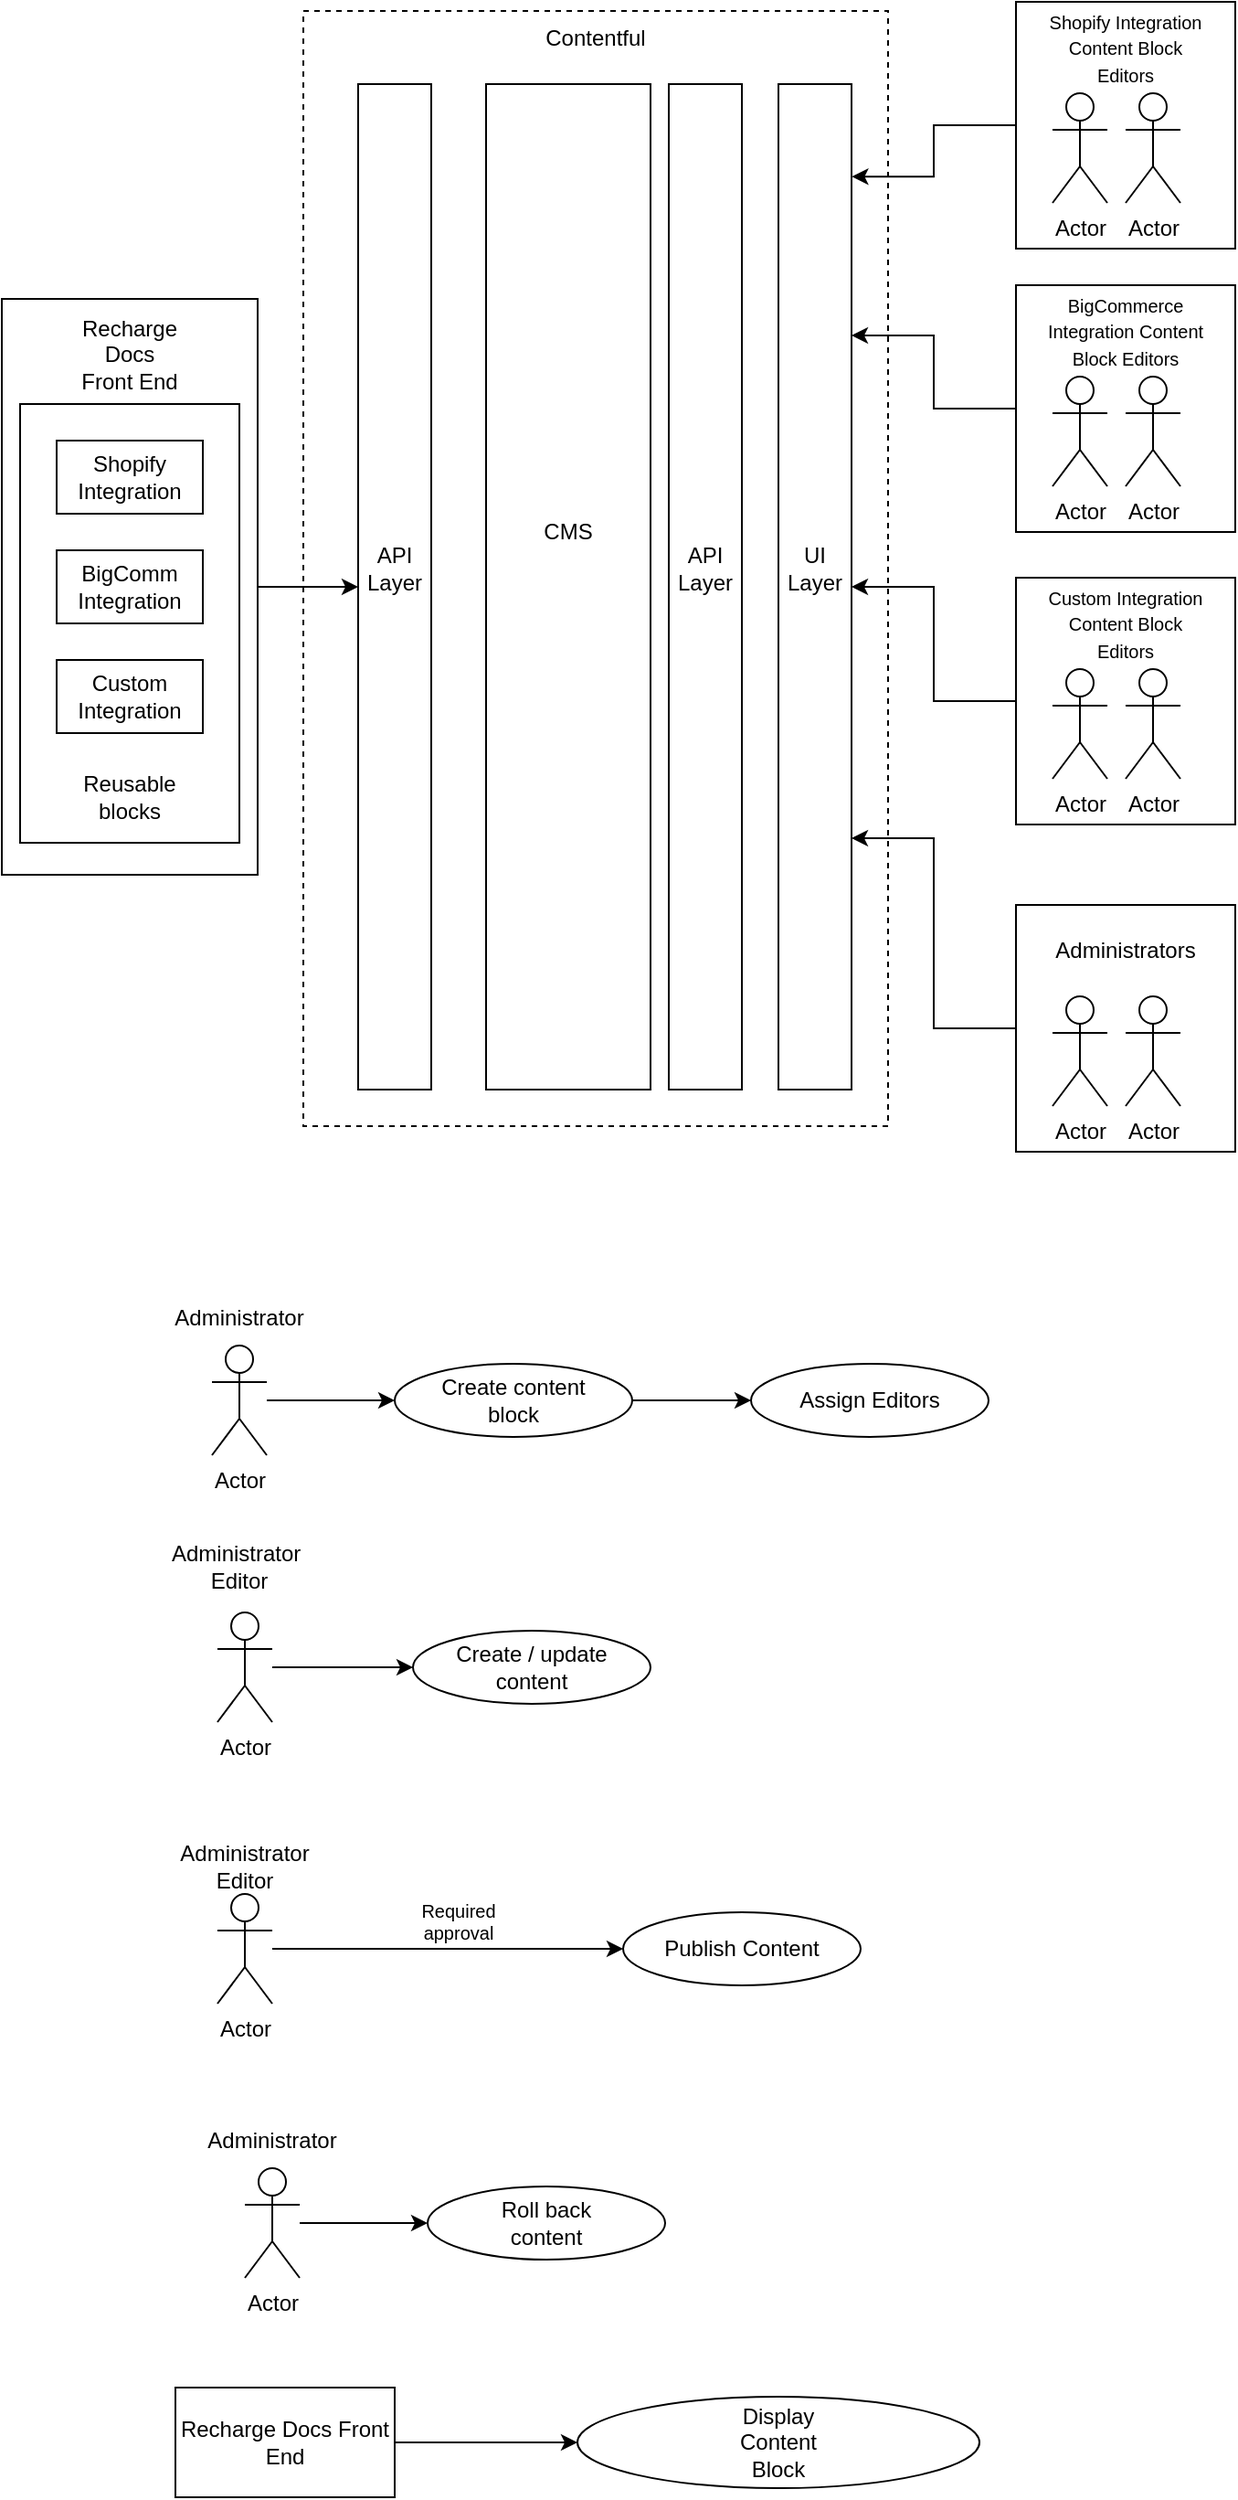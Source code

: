 <mxfile version="15.9.5" type="github">
  <diagram id="McnBqX_8OXEuc_d459IT" name="Page-1">
    <mxGraphModel dx="664" dy="1062" grid="1" gridSize="10" guides="1" tooltips="1" connect="1" arrows="1" fold="1" page="1" pageScale="1" pageWidth="850" pageHeight="1100" math="0" shadow="0">
      <root>
        <mxCell id="0" />
        <mxCell id="1" parent="0" />
        <mxCell id="9h9Ux4YRKQZeNhD9gGjw-2" value="" style="rounded=0;whiteSpace=wrap;html=1;dashed=1;" vertex="1" parent="1">
          <mxGeometry x="260" y="120" width="320" height="610" as="geometry" />
        </mxCell>
        <mxCell id="wLzdfKrcWUK0gIP68M67-1" value="" style="rounded=0;whiteSpace=wrap;html=1;direction=south;" parent="1" vertex="1">
          <mxGeometry x="360" y="160" width="90" height="550" as="geometry" />
        </mxCell>
        <mxCell id="wLzdfKrcWUK0gIP68M67-2" value="CMS" style="text;html=1;strokeColor=none;fillColor=none;align=center;verticalAlign=middle;whiteSpace=wrap;rounded=0;" parent="1" vertex="1">
          <mxGeometry x="375" y="390" width="60" height="30" as="geometry" />
        </mxCell>
        <mxCell id="wLzdfKrcWUK0gIP68M67-4" value="" style="rounded=0;whiteSpace=wrap;html=1;direction=south;" parent="1" vertex="1">
          <mxGeometry x="460" y="160" width="40" height="550" as="geometry" />
        </mxCell>
        <mxCell id="wLzdfKrcWUK0gIP68M67-5" value="" style="rounded=0;whiteSpace=wrap;html=1;direction=south;" parent="1" vertex="1">
          <mxGeometry x="520" y="160" width="40" height="550" as="geometry" />
        </mxCell>
        <mxCell id="wLzdfKrcWUK0gIP68M67-6" value="API&lt;br&gt;Layer" style="text;html=1;strokeColor=none;fillColor=none;align=center;verticalAlign=middle;whiteSpace=wrap;rounded=0;" parent="1" vertex="1">
          <mxGeometry x="450" y="410" width="60" height="30" as="geometry" />
        </mxCell>
        <mxCell id="wLzdfKrcWUK0gIP68M67-7" value="UI&lt;br&gt;Layer" style="text;html=1;strokeColor=none;fillColor=none;align=center;verticalAlign=middle;whiteSpace=wrap;rounded=0;" parent="1" vertex="1">
          <mxGeometry x="510" y="410" width="60" height="30" as="geometry" />
        </mxCell>
        <mxCell id="wLzdfKrcWUK0gIP68M67-63" style="edgeStyle=orthogonalEdgeStyle;rounded=0;orthogonalLoop=1;jettySize=auto;html=1;exitX=0;exitY=0.5;exitDx=0;exitDy=0;entryX=0.092;entryY=-0.005;entryDx=0;entryDy=0;entryPerimeter=0;" parent="1" source="wLzdfKrcWUK0gIP68M67-10" target="wLzdfKrcWUK0gIP68M67-5" edge="1">
          <mxGeometry relative="1" as="geometry">
            <mxPoint x="570" y="210" as="targetPoint" />
          </mxGeometry>
        </mxCell>
        <mxCell id="wLzdfKrcWUK0gIP68M67-10" value="" style="rounded=0;whiteSpace=wrap;html=1;" parent="1" vertex="1">
          <mxGeometry x="650" y="115" width="120" height="135" as="geometry" />
        </mxCell>
        <mxCell id="wLzdfKrcWUK0gIP68M67-11" value="&lt;font style=&quot;font-size: 10px&quot;&gt;Shopify Integration Content Block Editors&lt;/font&gt;" style="text;html=1;strokeColor=none;fillColor=none;align=center;verticalAlign=middle;whiteSpace=wrap;rounded=0;" parent="1" vertex="1">
          <mxGeometry x="665" y="125" width="90" height="30" as="geometry" />
        </mxCell>
        <mxCell id="wLzdfKrcWUK0gIP68M67-12" value="Actor" style="shape=umlActor;verticalLabelPosition=bottom;verticalAlign=top;html=1;outlineConnect=0;" parent="1" vertex="1">
          <mxGeometry x="670" y="165" width="30" height="60" as="geometry" />
        </mxCell>
        <mxCell id="wLzdfKrcWUK0gIP68M67-13" value="Actor" style="shape=umlActor;verticalLabelPosition=bottom;verticalAlign=top;html=1;outlineConnect=0;" parent="1" vertex="1">
          <mxGeometry x="710" y="165" width="30" height="60" as="geometry" />
        </mxCell>
        <mxCell id="wLzdfKrcWUK0gIP68M67-27" value="" style="rounded=0;whiteSpace=wrap;html=1;direction=south;" parent="1" vertex="1">
          <mxGeometry x="290" y="160" width="40" height="550" as="geometry" />
        </mxCell>
        <mxCell id="wLzdfKrcWUK0gIP68M67-28" value="API&lt;br&gt;Layer" style="text;html=1;strokeColor=none;fillColor=none;align=center;verticalAlign=middle;whiteSpace=wrap;rounded=0;" parent="1" vertex="1">
          <mxGeometry x="280" y="410" width="60" height="30" as="geometry" />
        </mxCell>
        <mxCell id="wLzdfKrcWUK0gIP68M67-78" style="edgeStyle=orthogonalEdgeStyle;rounded=0;orthogonalLoop=1;jettySize=auto;html=1;" parent="1" source="wLzdfKrcWUK0gIP68M67-29" target="wLzdfKrcWUK0gIP68M67-27" edge="1">
          <mxGeometry relative="1" as="geometry" />
        </mxCell>
        <mxCell id="wLzdfKrcWUK0gIP68M67-29" value="" style="rounded=0;whiteSpace=wrap;html=1;" parent="1" vertex="1">
          <mxGeometry x="95" y="277.5" width="140" height="315" as="geometry" />
        </mxCell>
        <mxCell id="wLzdfKrcWUK0gIP68M67-41" value="Recharge Docs Front End" style="text;html=1;strokeColor=none;fillColor=none;align=center;verticalAlign=middle;whiteSpace=wrap;rounded=0;" parent="1" vertex="1">
          <mxGeometry x="135" y="292.5" width="60" height="30" as="geometry" />
        </mxCell>
        <mxCell id="wLzdfKrcWUK0gIP68M67-64" style="edgeStyle=orthogonalEdgeStyle;rounded=0;orthogonalLoop=1;jettySize=auto;html=1;exitX=0;exitY=0.5;exitDx=0;exitDy=0;entryX=0.25;entryY=0;entryDx=0;entryDy=0;" parent="1" source="wLzdfKrcWUK0gIP68M67-51" target="wLzdfKrcWUK0gIP68M67-5" edge="1">
          <mxGeometry relative="1" as="geometry" />
        </mxCell>
        <mxCell id="wLzdfKrcWUK0gIP68M67-51" value="" style="rounded=0;whiteSpace=wrap;html=1;" parent="1" vertex="1">
          <mxGeometry x="650" y="270" width="120" height="135" as="geometry" />
        </mxCell>
        <mxCell id="wLzdfKrcWUK0gIP68M67-52" value="&lt;font style=&quot;font-size: 10px&quot;&gt;BigCommerce Integration Content Block Editors&lt;/font&gt;" style="text;html=1;strokeColor=none;fillColor=none;align=center;verticalAlign=middle;whiteSpace=wrap;rounded=0;" parent="1" vertex="1">
          <mxGeometry x="665" y="280" width="90" height="30" as="geometry" />
        </mxCell>
        <mxCell id="wLzdfKrcWUK0gIP68M67-53" value="Actor" style="shape=umlActor;verticalLabelPosition=bottom;verticalAlign=top;html=1;outlineConnect=0;" parent="1" vertex="1">
          <mxGeometry x="670" y="320" width="30" height="60" as="geometry" />
        </mxCell>
        <mxCell id="wLzdfKrcWUK0gIP68M67-54" value="Actor" style="shape=umlActor;verticalLabelPosition=bottom;verticalAlign=top;html=1;outlineConnect=0;" parent="1" vertex="1">
          <mxGeometry x="710" y="320" width="30" height="60" as="geometry" />
        </mxCell>
        <mxCell id="wLzdfKrcWUK0gIP68M67-66" style="edgeStyle=orthogonalEdgeStyle;rounded=0;orthogonalLoop=1;jettySize=auto;html=1;" parent="1" source="wLzdfKrcWUK0gIP68M67-55" target="wLzdfKrcWUK0gIP68M67-5" edge="1">
          <mxGeometry relative="1" as="geometry" />
        </mxCell>
        <mxCell id="wLzdfKrcWUK0gIP68M67-55" value="" style="rounded=0;whiteSpace=wrap;html=1;" parent="1" vertex="1">
          <mxGeometry x="650" y="430" width="120" height="135" as="geometry" />
        </mxCell>
        <mxCell id="wLzdfKrcWUK0gIP68M67-56" value="&lt;font style=&quot;font-size: 10px&quot;&gt;Custom Integration Content Block Editors&lt;/font&gt;" style="text;html=1;strokeColor=none;fillColor=none;align=center;verticalAlign=middle;whiteSpace=wrap;rounded=0;" parent="1" vertex="1">
          <mxGeometry x="665" y="440" width="90" height="30" as="geometry" />
        </mxCell>
        <mxCell id="wLzdfKrcWUK0gIP68M67-57" value="Actor" style="shape=umlActor;verticalLabelPosition=bottom;verticalAlign=top;html=1;outlineConnect=0;" parent="1" vertex="1">
          <mxGeometry x="670" y="480" width="30" height="60" as="geometry" />
        </mxCell>
        <mxCell id="wLzdfKrcWUK0gIP68M67-58" value="Actor" style="shape=umlActor;verticalLabelPosition=bottom;verticalAlign=top;html=1;outlineConnect=0;" parent="1" vertex="1">
          <mxGeometry x="710" y="480" width="30" height="60" as="geometry" />
        </mxCell>
        <mxCell id="wLzdfKrcWUK0gIP68M67-67" style="edgeStyle=orthogonalEdgeStyle;rounded=0;orthogonalLoop=1;jettySize=auto;html=1;entryX=0.75;entryY=0;entryDx=0;entryDy=0;" parent="1" source="wLzdfKrcWUK0gIP68M67-59" target="wLzdfKrcWUK0gIP68M67-5" edge="1">
          <mxGeometry relative="1" as="geometry" />
        </mxCell>
        <mxCell id="wLzdfKrcWUK0gIP68M67-59" value="" style="rounded=0;whiteSpace=wrap;html=1;" parent="1" vertex="1">
          <mxGeometry x="650" y="609" width="120" height="135" as="geometry" />
        </mxCell>
        <mxCell id="wLzdfKrcWUK0gIP68M67-60" value="Administrators" style="text;html=1;strokeColor=none;fillColor=none;align=center;verticalAlign=middle;whiteSpace=wrap;rounded=0;" parent="1" vertex="1">
          <mxGeometry x="665" y="619" width="90" height="30" as="geometry" />
        </mxCell>
        <mxCell id="wLzdfKrcWUK0gIP68M67-61" value="Actor" style="shape=umlActor;verticalLabelPosition=bottom;verticalAlign=top;html=1;outlineConnect=0;" parent="1" vertex="1">
          <mxGeometry x="670" y="659" width="30" height="60" as="geometry" />
        </mxCell>
        <mxCell id="wLzdfKrcWUK0gIP68M67-62" value="Actor" style="shape=umlActor;verticalLabelPosition=bottom;verticalAlign=top;html=1;outlineConnect=0;" parent="1" vertex="1">
          <mxGeometry x="710" y="659" width="30" height="60" as="geometry" />
        </mxCell>
        <mxCell id="wLzdfKrcWUK0gIP68M67-79" value="" style="rounded=0;whiteSpace=wrap;html=1;" parent="1" vertex="1">
          <mxGeometry x="105" y="335" width="120" height="240" as="geometry" />
        </mxCell>
        <mxCell id="wLzdfKrcWUK0gIP68M67-80" value="Reusable blocks" style="text;html=1;strokeColor=none;fillColor=none;align=center;verticalAlign=middle;whiteSpace=wrap;rounded=0;" parent="1" vertex="1">
          <mxGeometry x="135" y="535" width="60" height="30" as="geometry" />
        </mxCell>
        <mxCell id="wLzdfKrcWUK0gIP68M67-81" value="" style="rounded=0;whiteSpace=wrap;html=1;" parent="1" vertex="1">
          <mxGeometry x="125" y="475" width="80" height="40" as="geometry" />
        </mxCell>
        <mxCell id="wLzdfKrcWUK0gIP68M67-82" value="Custom&lt;br&gt;Integration" style="text;html=1;strokeColor=none;fillColor=none;align=center;verticalAlign=middle;whiteSpace=wrap;rounded=0;" parent="1" vertex="1">
          <mxGeometry x="135" y="480" width="60" height="30" as="geometry" />
        </mxCell>
        <mxCell id="wLzdfKrcWUK0gIP68M67-83" value="" style="rounded=0;whiteSpace=wrap;html=1;" parent="1" vertex="1">
          <mxGeometry x="125" y="415" width="80" height="40" as="geometry" />
        </mxCell>
        <mxCell id="wLzdfKrcWUK0gIP68M67-84" value="BigComm&lt;br&gt;Integration" style="text;html=1;strokeColor=none;fillColor=none;align=center;verticalAlign=middle;whiteSpace=wrap;rounded=0;" parent="1" vertex="1">
          <mxGeometry x="135" y="420" width="60" height="30" as="geometry" />
        </mxCell>
        <mxCell id="wLzdfKrcWUK0gIP68M67-85" value="" style="rounded=0;whiteSpace=wrap;html=1;" parent="1" vertex="1">
          <mxGeometry x="125" y="355" width="80" height="40" as="geometry" />
        </mxCell>
        <mxCell id="wLzdfKrcWUK0gIP68M67-86" value="Shopify Integration" style="text;html=1;strokeColor=none;fillColor=none;align=center;verticalAlign=middle;whiteSpace=wrap;rounded=0;" parent="1" vertex="1">
          <mxGeometry x="135" y="360" width="60" height="30" as="geometry" />
        </mxCell>
        <mxCell id="wLzdfKrcWUK0gIP68M67-96" style="edgeStyle=orthogonalEdgeStyle;rounded=0;orthogonalLoop=1;jettySize=auto;html=1;entryX=0;entryY=0.5;entryDx=0;entryDy=0;" parent="1" source="wLzdfKrcWUK0gIP68M67-87" target="wLzdfKrcWUK0gIP68M67-90" edge="1">
          <mxGeometry relative="1" as="geometry">
            <mxPoint x="305" y="880" as="targetPoint" />
          </mxGeometry>
        </mxCell>
        <mxCell id="wLzdfKrcWUK0gIP68M67-87" value="Actor" style="shape=umlActor;verticalLabelPosition=bottom;verticalAlign=top;html=1;outlineConnect=0;" parent="1" vertex="1">
          <mxGeometry x="210" y="850" width="30" height="60" as="geometry" />
        </mxCell>
        <mxCell id="wLzdfKrcWUK0gIP68M67-88" value="Administrator" style="text;html=1;strokeColor=none;fillColor=none;align=center;verticalAlign=middle;whiteSpace=wrap;rounded=0;" parent="1" vertex="1">
          <mxGeometry x="195" y="820" width="60" height="30" as="geometry" />
        </mxCell>
        <mxCell id="wLzdfKrcWUK0gIP68M67-97" style="edgeStyle=orthogonalEdgeStyle;rounded=0;orthogonalLoop=1;jettySize=auto;html=1;entryX=0;entryY=0.5;entryDx=0;entryDy=0;" parent="1" source="wLzdfKrcWUK0gIP68M67-90" target="wLzdfKrcWUK0gIP68M67-91" edge="1">
          <mxGeometry relative="1" as="geometry" />
        </mxCell>
        <mxCell id="wLzdfKrcWUK0gIP68M67-90" value="" style="ellipse;whiteSpace=wrap;html=1;" parent="1" vertex="1">
          <mxGeometry x="310" y="860" width="130" height="40" as="geometry" />
        </mxCell>
        <mxCell id="wLzdfKrcWUK0gIP68M67-91" value="" style="ellipse;whiteSpace=wrap;html=1;" parent="1" vertex="1">
          <mxGeometry x="505" y="860" width="130" height="40" as="geometry" />
        </mxCell>
        <mxCell id="wLzdfKrcWUK0gIP68M67-92" value="Create content block" style="text;html=1;strokeColor=none;fillColor=none;align=center;verticalAlign=middle;whiteSpace=wrap;rounded=0;" parent="1" vertex="1">
          <mxGeometry x="330" y="865" width="90" height="30" as="geometry" />
        </mxCell>
        <mxCell id="wLzdfKrcWUK0gIP68M67-94" value="Assign Editors" style="text;html=1;strokeColor=none;fillColor=none;align=center;verticalAlign=middle;whiteSpace=wrap;rounded=0;" parent="1" vertex="1">
          <mxGeometry x="525" y="865" width="90" height="30" as="geometry" />
        </mxCell>
        <mxCell id="wLzdfKrcWUK0gIP68M67-98" style="edgeStyle=orthogonalEdgeStyle;rounded=0;orthogonalLoop=1;jettySize=auto;html=1;entryX=0;entryY=0.5;entryDx=0;entryDy=0;" parent="1" source="wLzdfKrcWUK0gIP68M67-99" target="wLzdfKrcWUK0gIP68M67-102" edge="1">
          <mxGeometry relative="1" as="geometry">
            <mxPoint x="308" y="1026" as="targetPoint" />
          </mxGeometry>
        </mxCell>
        <mxCell id="wLzdfKrcWUK0gIP68M67-99" value="Actor" style="shape=umlActor;verticalLabelPosition=bottom;verticalAlign=top;html=1;outlineConnect=0;" parent="1" vertex="1">
          <mxGeometry x="213" y="996" width="30" height="60" as="geometry" />
        </mxCell>
        <mxCell id="wLzdfKrcWUK0gIP68M67-100" value="Administrator&amp;nbsp;&lt;br&gt;Editor" style="text;html=1;strokeColor=none;fillColor=none;align=center;verticalAlign=middle;whiteSpace=wrap;rounded=0;" parent="1" vertex="1">
          <mxGeometry x="195" y="956" width="60" height="30" as="geometry" />
        </mxCell>
        <mxCell id="wLzdfKrcWUK0gIP68M67-102" value="" style="ellipse;whiteSpace=wrap;html=1;" parent="1" vertex="1">
          <mxGeometry x="320" y="1006" width="130" height="40" as="geometry" />
        </mxCell>
        <mxCell id="wLzdfKrcWUK0gIP68M67-104" value="Create / update content" style="text;html=1;strokeColor=none;fillColor=none;align=center;verticalAlign=middle;whiteSpace=wrap;rounded=0;" parent="1" vertex="1">
          <mxGeometry x="340" y="1011" width="90" height="30" as="geometry" />
        </mxCell>
        <mxCell id="wLzdfKrcWUK0gIP68M67-106" style="edgeStyle=orthogonalEdgeStyle;rounded=0;orthogonalLoop=1;jettySize=auto;html=1;entryX=0;entryY=0.5;entryDx=0;entryDy=0;" parent="1" source="wLzdfKrcWUK0gIP68M67-107" target="wLzdfKrcWUK0gIP68M67-110" edge="1">
          <mxGeometry relative="1" as="geometry">
            <mxPoint x="308" y="1180" as="targetPoint" />
          </mxGeometry>
        </mxCell>
        <mxCell id="wLzdfKrcWUK0gIP68M67-107" value="Actor" style="shape=umlActor;verticalLabelPosition=bottom;verticalAlign=top;html=1;outlineConnect=0;" parent="1" vertex="1">
          <mxGeometry x="213" y="1150" width="30" height="60" as="geometry" />
        </mxCell>
        <mxCell id="wLzdfKrcWUK0gIP68M67-108" value="Administrator&lt;br&gt;Editor" style="text;html=1;strokeColor=none;fillColor=none;align=center;verticalAlign=middle;whiteSpace=wrap;rounded=0;" parent="1" vertex="1">
          <mxGeometry x="198" y="1120" width="60" height="30" as="geometry" />
        </mxCell>
        <mxCell id="wLzdfKrcWUK0gIP68M67-110" value="" style="ellipse;whiteSpace=wrap;html=1;" parent="1" vertex="1">
          <mxGeometry x="435" y="1160" width="130" height="40" as="geometry" />
        </mxCell>
        <mxCell id="wLzdfKrcWUK0gIP68M67-112" value="Publish Content" style="text;html=1;strokeColor=none;fillColor=none;align=center;verticalAlign=middle;whiteSpace=wrap;rounded=0;" parent="1" vertex="1">
          <mxGeometry x="455" y="1165" width="90" height="30" as="geometry" />
        </mxCell>
        <mxCell id="wLzdfKrcWUK0gIP68M67-114" style="edgeStyle=orthogonalEdgeStyle;rounded=0;orthogonalLoop=1;jettySize=auto;html=1;entryX=0;entryY=0.5;entryDx=0;entryDy=0;" parent="1" source="wLzdfKrcWUK0gIP68M67-115" target="wLzdfKrcWUK0gIP68M67-118" edge="1">
          <mxGeometry relative="1" as="geometry">
            <mxPoint x="323" y="1330" as="targetPoint" />
          </mxGeometry>
        </mxCell>
        <mxCell id="wLzdfKrcWUK0gIP68M67-115" value="Actor" style="shape=umlActor;verticalLabelPosition=bottom;verticalAlign=top;html=1;outlineConnect=0;" parent="1" vertex="1">
          <mxGeometry x="228" y="1300" width="30" height="60" as="geometry" />
        </mxCell>
        <mxCell id="wLzdfKrcWUK0gIP68M67-116" value="Administrator" style="text;html=1;strokeColor=none;fillColor=none;align=center;verticalAlign=middle;whiteSpace=wrap;rounded=0;" parent="1" vertex="1">
          <mxGeometry x="213" y="1270" width="60" height="30" as="geometry" />
        </mxCell>
        <mxCell id="wLzdfKrcWUK0gIP68M67-118" value="" style="ellipse;whiteSpace=wrap;html=1;" parent="1" vertex="1">
          <mxGeometry x="328" y="1310" width="130" height="40" as="geometry" />
        </mxCell>
        <mxCell id="wLzdfKrcWUK0gIP68M67-120" value="Roll back content" style="text;html=1;strokeColor=none;fillColor=none;align=center;verticalAlign=middle;whiteSpace=wrap;rounded=0;" parent="1" vertex="1">
          <mxGeometry x="348" y="1315" width="90" height="30" as="geometry" />
        </mxCell>
        <mxCell id="wLzdfKrcWUK0gIP68M67-122" value="Required approval" style="text;html=1;strokeColor=none;fillColor=none;align=center;verticalAlign=middle;whiteSpace=wrap;rounded=0;fontSize=10;" parent="1" vertex="1">
          <mxGeometry x="315" y="1150" width="60" height="30" as="geometry" />
        </mxCell>
        <mxCell id="wLzdfKrcWUK0gIP68M67-126" style="edgeStyle=orthogonalEdgeStyle;rounded=0;orthogonalLoop=1;jettySize=auto;html=1;fontSize=12;" parent="1" source="wLzdfKrcWUK0gIP68M67-123" target="wLzdfKrcWUK0gIP68M67-124" edge="1">
          <mxGeometry relative="1" as="geometry" />
        </mxCell>
        <mxCell id="wLzdfKrcWUK0gIP68M67-123" value="&lt;font style=&quot;font-size: 12px&quot;&gt;Recharge Docs Front End&lt;/font&gt;" style="rounded=0;whiteSpace=wrap;html=1;fontSize=10;" parent="1" vertex="1">
          <mxGeometry x="190" y="1420" width="120" height="60" as="geometry" />
        </mxCell>
        <mxCell id="wLzdfKrcWUK0gIP68M67-124" value="" style="ellipse;whiteSpace=wrap;html=1;fontSize=12;" parent="1" vertex="1">
          <mxGeometry x="410" y="1425" width="220" height="50" as="geometry" />
        </mxCell>
        <mxCell id="wLzdfKrcWUK0gIP68M67-125" value="Display Content Block" style="text;html=1;strokeColor=none;fillColor=none;align=center;verticalAlign=middle;whiteSpace=wrap;rounded=0;fontSize=12;" parent="1" vertex="1">
          <mxGeometry x="490" y="1435" width="60" height="30" as="geometry" />
        </mxCell>
        <mxCell id="9h9Ux4YRKQZeNhD9gGjw-1" value="Contentful" style="text;html=1;strokeColor=none;fillColor=none;align=center;verticalAlign=middle;whiteSpace=wrap;rounded=0;" vertex="1" parent="1">
          <mxGeometry x="390" y="120" width="60" height="30" as="geometry" />
        </mxCell>
      </root>
    </mxGraphModel>
  </diagram>
</mxfile>
